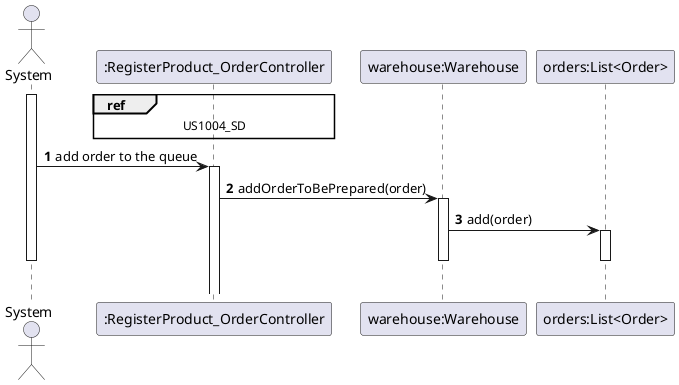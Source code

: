 @startuml
autonumber
'hide footbox
actor "System" as S


participant ":RegisterProduct_OrderController" as CTRL
participant "warehouse:Warehouse" as W
participant "orders:List<Order>" as OL


ref over CTRL
US1004_SD
end ref
activate S
S -> CTRL: add order to the queue
activate CTRL
CTRL -> W: addOrderToBePrepared(order)
activate W
W -> OL: add(order)
activate OL
|||
deactivate OL
deactivate W


deactivate S
@enduml